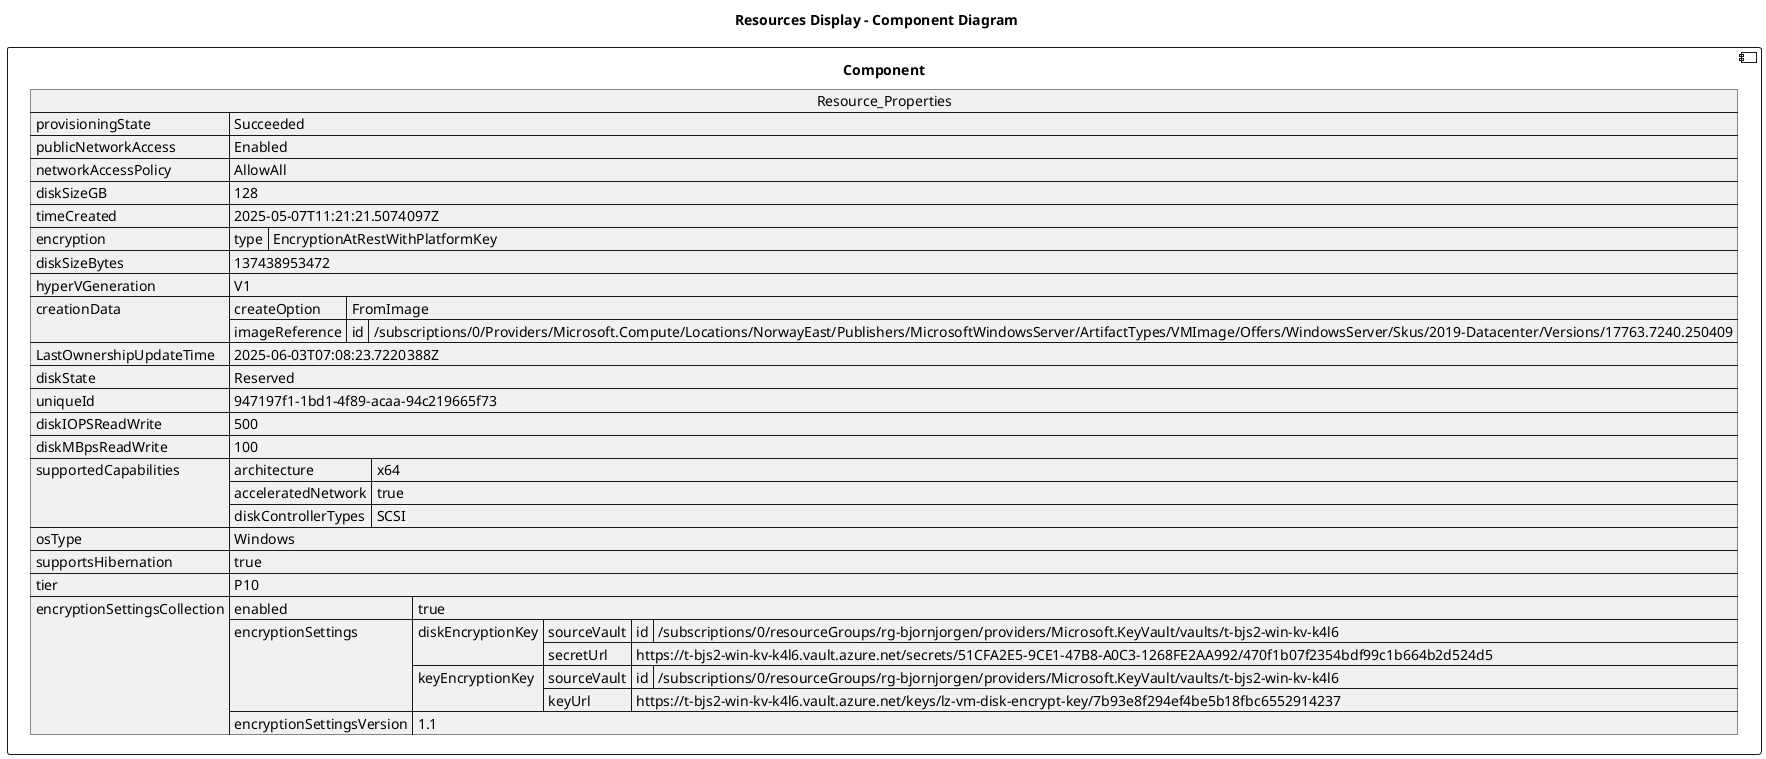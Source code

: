 @startuml

title Resources Display - Component Diagram

component Component {

json  Resource_Properties {
  "provisioningState": "Succeeded",
  "publicNetworkAccess": "Enabled",
  "networkAccessPolicy": "AllowAll",
  "diskSizeGB": 128,
  "timeCreated": "2025-05-07T11:21:21.5074097Z",
  "encryption": {
    "type": "EncryptionAtRestWithPlatformKey"
  },
  "diskSizeBytes": 137438953472,
  "hyperVGeneration": "V1",
  "creationData": {
    "createOption": "FromImage",
    "imageReference": {
      "id": "/subscriptions/0/Providers/Microsoft.Compute/Locations/NorwayEast/Publishers/MicrosoftWindowsServer/ArtifactTypes/VMImage/Offers/WindowsServer/Skus/2019-Datacenter/Versions/17763.7240.250409"
    }
  },
  "LastOwnershipUpdateTime": "2025-06-03T07:08:23.7220388Z",
  "diskState": "Reserved",
  "uniqueId": "947197f1-1bd1-4f89-acaa-94c219665f73",
  "diskIOPSReadWrite": 500,
  "diskMBpsReadWrite": 100,
  "supportedCapabilities": {
    "architecture": "x64",
    "acceleratedNetwork": true,
    "diskControllerTypes": "SCSI"
  },
  "osType": "Windows",
  "supportsHibernation": true,
  "tier": "P10",
  "encryptionSettingsCollection": {
    "enabled": true,
    "encryptionSettings": [
      {
        "diskEncryptionKey": {
          "sourceVault": {
            "id": "/subscriptions/0/resourceGroups/rg-bjornjorgen/providers/Microsoft.KeyVault/vaults/t-bjs2-win-kv-k4l6"
          },
          "secretUrl": "https://t-bjs2-win-kv-k4l6.vault.azure.net/secrets/51CFA2E5-9CE1-47B8-A0C3-1268FE2AA992/470f1b07f2354bdf99c1b664b2d524d5"
        },
        "keyEncryptionKey": {
          "sourceVault": {
            "id": "/subscriptions/0/resourceGroups/rg-bjornjorgen/providers/Microsoft.KeyVault/vaults/t-bjs2-win-kv-k4l6"
          },
          "keyUrl": "https://t-bjs2-win-kv-k4l6.vault.azure.net/keys/lz-vm-disk-encrypt-key/7b93e8f294ef4be5b18fbc6552914237"
        }
      }
    ],
    "encryptionSettingsVersion": "1.1"
  }
}
}
@enduml
